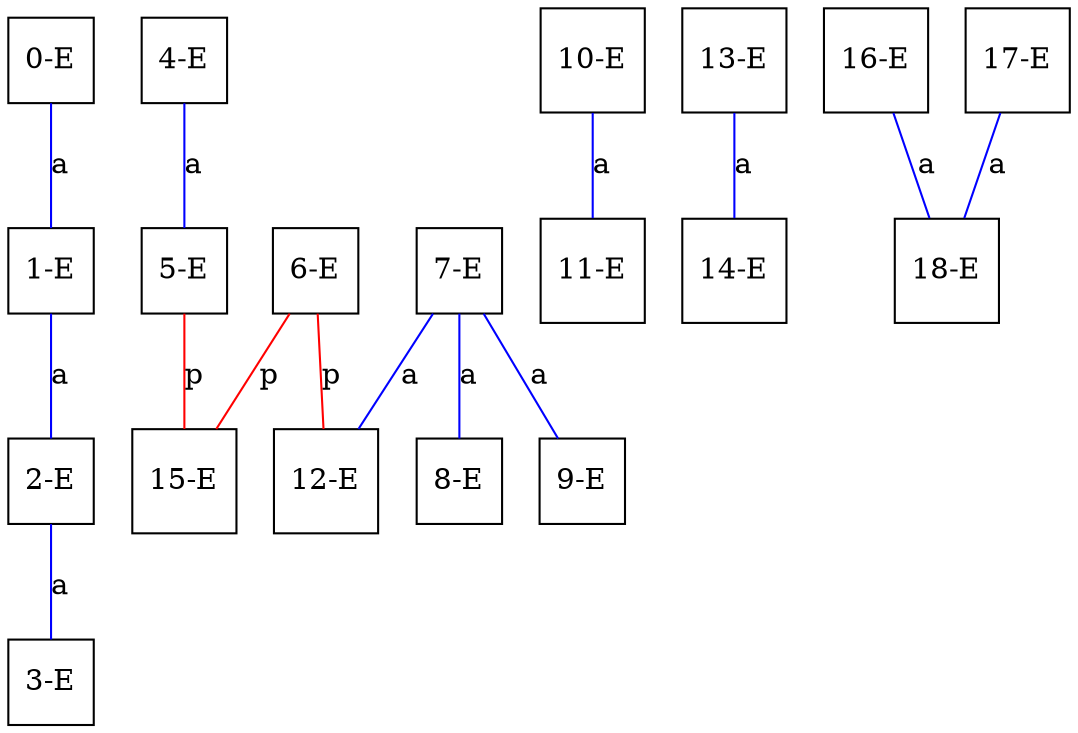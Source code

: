 graph ProteinGraph {
    0 [label="0-E" shape=square color=black];
    1 [label="1-E" shape=square color=black];
    2 [label="2-E" shape=square color=black];
    3 [label="3-E" shape=square color=black];
    4 [label="4-E" shape=square color=black];
    5 [label="5-E" shape=square color=black];
    6 [label="6-E" shape=square color=black];
    7 [label="7-E" shape=square color=black];
    8 [label="8-E" shape=square color=black];
    9 [label="9-E" shape=square color=black];
    10 [label="10-E" shape=square color=black];
    11 [label="11-E" shape=square color=black];
    12 [label="12-E" shape=square color=black];
    13 [label="13-E" shape=square color=black];
    14 [label="14-E" shape=square color=black];
    15 [label="15-E" shape=square color=black];
    16 [label="16-E" shape=square color=black];
    17 [label="17-E" shape=square color=black];
    18 [label="18-E" shape=square color=black];
    0 -- 1 [label="a" color=blue];
    1 -- 2 [label="a" color=blue];
    2 -- 3 [label="a" color=blue];
    4 -- 5 [label="a" color=blue];
    5 -- 15 [label="p" color=red];
    6 -- 12 [label="p" color=red];
    6 -- 15 [label="p" color=red];
    7 -- 8 [label="a" color=blue];
    7 -- 9 [label="a" color=blue];
    7 -- 12 [label="a" color=blue];
    10 -- 11 [label="a" color=blue];
    13 -- 14 [label="a" color=blue];
    16 -- 18 [label="a" color=blue];
    17 -- 18 [label="a" color=blue];
}
